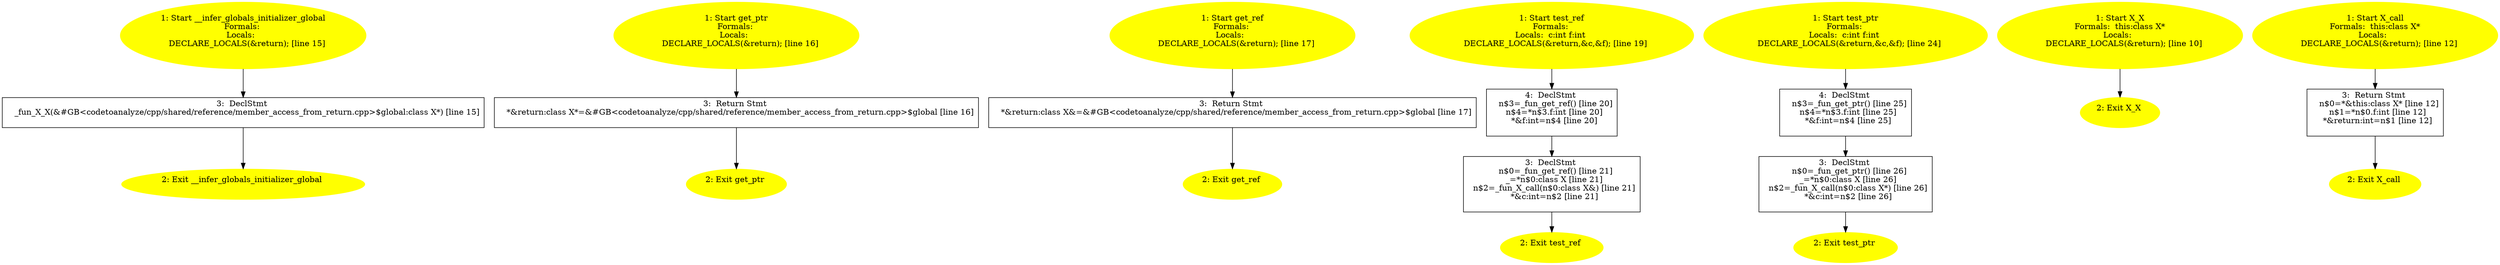 /* @generated */
digraph iCFG {
"__infer_globals_initializer_global.bdc08c089842ce08b974b22a75daf78e_1" [label="1: Start __infer_globals_initializer_global\nFormals: \nLocals:  \n   DECLARE_LOCALS(&return); [line 15]\n " color=yellow style=filled]
	

	 "__infer_globals_initializer_global.bdc08c089842ce08b974b22a75daf78e_1" -> "__infer_globals_initializer_global.bdc08c089842ce08b974b22a75daf78e_3" ;
"__infer_globals_initializer_global.bdc08c089842ce08b974b22a75daf78e_2" [label="2: Exit __infer_globals_initializer_global \n  " color=yellow style=filled]
	

"__infer_globals_initializer_global.bdc08c089842ce08b974b22a75daf78e_3" [label="3:  DeclStmt \n   _fun_X_X(&#GB<codetoanalyze/cpp/shared/reference/member_access_from_return.cpp>$global:class X*) [line 15]\n " shape="box"]
	

	 "__infer_globals_initializer_global.bdc08c089842ce08b974b22a75daf78e_3" -> "__infer_globals_initializer_global.bdc08c089842ce08b974b22a75daf78e_2" ;
"get_ptr{d41d8cd98f00b204e9800998ecf8427e_Z7get_ptrv}.79c23fccc4af78490d3b790f3bfe4b4b_1" [label="1: Start get_ptr\nFormals: \nLocals:  \n   DECLARE_LOCALS(&return); [line 16]\n " color=yellow style=filled]
	

	 "get_ptr{d41d8cd98f00b204e9800998ecf8427e_Z7get_ptrv}.79c23fccc4af78490d3b790f3bfe4b4b_1" -> "get_ptr{d41d8cd98f00b204e9800998ecf8427e_Z7get_ptrv}.79c23fccc4af78490d3b790f3bfe4b4b_3" ;
"get_ptr{d41d8cd98f00b204e9800998ecf8427e_Z7get_ptrv}.79c23fccc4af78490d3b790f3bfe4b4b_2" [label="2: Exit get_ptr \n  " color=yellow style=filled]
	

"get_ptr{d41d8cd98f00b204e9800998ecf8427e_Z7get_ptrv}.79c23fccc4af78490d3b790f3bfe4b4b_3" [label="3:  Return Stmt \n   *&return:class X*=&#GB<codetoanalyze/cpp/shared/reference/member_access_from_return.cpp>$global [line 16]\n " shape="box"]
	

	 "get_ptr{d41d8cd98f00b204e9800998ecf8427e_Z7get_ptrv}.79c23fccc4af78490d3b790f3bfe4b4b_3" -> "get_ptr{d41d8cd98f00b204e9800998ecf8427e_Z7get_ptrv}.79c23fccc4af78490d3b790f3bfe4b4b_2" ;
"get_ref{d41d8cd98f00b204e9800998ecf8427e_Z7get_refv}.bbbf241bd8d761aafd6f3adea16247b8_1" [label="1: Start get_ref\nFormals: \nLocals:  \n   DECLARE_LOCALS(&return); [line 17]\n " color=yellow style=filled]
	

	 "get_ref{d41d8cd98f00b204e9800998ecf8427e_Z7get_refv}.bbbf241bd8d761aafd6f3adea16247b8_1" -> "get_ref{d41d8cd98f00b204e9800998ecf8427e_Z7get_refv}.bbbf241bd8d761aafd6f3adea16247b8_3" ;
"get_ref{d41d8cd98f00b204e9800998ecf8427e_Z7get_refv}.bbbf241bd8d761aafd6f3adea16247b8_2" [label="2: Exit get_ref \n  " color=yellow style=filled]
	

"get_ref{d41d8cd98f00b204e9800998ecf8427e_Z7get_refv}.bbbf241bd8d761aafd6f3adea16247b8_3" [label="3:  Return Stmt \n   *&return:class X&=&#GB<codetoanalyze/cpp/shared/reference/member_access_from_return.cpp>$global [line 17]\n " shape="box"]
	

	 "get_ref{d41d8cd98f00b204e9800998ecf8427e_Z7get_refv}.bbbf241bd8d761aafd6f3adea16247b8_3" -> "get_ref{d41d8cd98f00b204e9800998ecf8427e_Z7get_refv}.bbbf241bd8d761aafd6f3adea16247b8_2" ;
"test_ref{d41d8cd98f00b204e9800998ecf8427e_Z8test_refv}.00ae903ec76106232cfb760d7c58e99e_1" [label="1: Start test_ref\nFormals: \nLocals:  c:int f:int \n   DECLARE_LOCALS(&return,&c,&f); [line 19]\n " color=yellow style=filled]
	

	 "test_ref{d41d8cd98f00b204e9800998ecf8427e_Z8test_refv}.00ae903ec76106232cfb760d7c58e99e_1" -> "test_ref{d41d8cd98f00b204e9800998ecf8427e_Z8test_refv}.00ae903ec76106232cfb760d7c58e99e_4" ;
"test_ref{d41d8cd98f00b204e9800998ecf8427e_Z8test_refv}.00ae903ec76106232cfb760d7c58e99e_2" [label="2: Exit test_ref \n  " color=yellow style=filled]
	

"test_ref{d41d8cd98f00b204e9800998ecf8427e_Z8test_refv}.00ae903ec76106232cfb760d7c58e99e_3" [label="3:  DeclStmt \n   n$0=_fun_get_ref() [line 21]\n  _=*n$0:class X [line 21]\n  n$2=_fun_X_call(n$0:class X&) [line 21]\n  *&c:int=n$2 [line 21]\n " shape="box"]
	

	 "test_ref{d41d8cd98f00b204e9800998ecf8427e_Z8test_refv}.00ae903ec76106232cfb760d7c58e99e_3" -> "test_ref{d41d8cd98f00b204e9800998ecf8427e_Z8test_refv}.00ae903ec76106232cfb760d7c58e99e_2" ;
"test_ref{d41d8cd98f00b204e9800998ecf8427e_Z8test_refv}.00ae903ec76106232cfb760d7c58e99e_4" [label="4:  DeclStmt \n   n$3=_fun_get_ref() [line 20]\n  n$4=*n$3.f:int [line 20]\n  *&f:int=n$4 [line 20]\n " shape="box"]
	

	 "test_ref{d41d8cd98f00b204e9800998ecf8427e_Z8test_refv}.00ae903ec76106232cfb760d7c58e99e_4" -> "test_ref{d41d8cd98f00b204e9800998ecf8427e_Z8test_refv}.00ae903ec76106232cfb760d7c58e99e_3" ;
"test_ptr{d41d8cd98f00b204e9800998ecf8427e_Z8test_ptrv}.54501b574aafef92905574577880c5c8_1" [label="1: Start test_ptr\nFormals: \nLocals:  c:int f:int \n   DECLARE_LOCALS(&return,&c,&f); [line 24]\n " color=yellow style=filled]
	

	 "test_ptr{d41d8cd98f00b204e9800998ecf8427e_Z8test_ptrv}.54501b574aafef92905574577880c5c8_1" -> "test_ptr{d41d8cd98f00b204e9800998ecf8427e_Z8test_ptrv}.54501b574aafef92905574577880c5c8_4" ;
"test_ptr{d41d8cd98f00b204e9800998ecf8427e_Z8test_ptrv}.54501b574aafef92905574577880c5c8_2" [label="2: Exit test_ptr \n  " color=yellow style=filled]
	

"test_ptr{d41d8cd98f00b204e9800998ecf8427e_Z8test_ptrv}.54501b574aafef92905574577880c5c8_3" [label="3:  DeclStmt \n   n$0=_fun_get_ptr() [line 26]\n  _=*n$0:class X [line 26]\n  n$2=_fun_X_call(n$0:class X*) [line 26]\n  *&c:int=n$2 [line 26]\n " shape="box"]
	

	 "test_ptr{d41d8cd98f00b204e9800998ecf8427e_Z8test_ptrv}.54501b574aafef92905574577880c5c8_3" -> "test_ptr{d41d8cd98f00b204e9800998ecf8427e_Z8test_ptrv}.54501b574aafef92905574577880c5c8_2" ;
"test_ptr{d41d8cd98f00b204e9800998ecf8427e_Z8test_ptrv}.54501b574aafef92905574577880c5c8_4" [label="4:  DeclStmt \n   n$3=_fun_get_ptr() [line 25]\n  n$4=*n$3.f:int [line 25]\n  *&f:int=n$4 [line 25]\n " shape="box"]
	

	 "test_ptr{d41d8cd98f00b204e9800998ecf8427e_Z8test_ptrv}.54501b574aafef92905574577880c5c8_4" -> "test_ptr{d41d8cd98f00b204e9800998ecf8427e_Z8test_ptrv}.54501b574aafef92905574577880c5c8_3" ;
"X_X{_ZN1XC1Ev}.dbc1390b15606562094682699e12caba_1" [label="1: Start X_X\nFormals:  this:class X*\nLocals:  \n   DECLARE_LOCALS(&return); [line 10]\n " color=yellow style=filled]
	

	 "X_X{_ZN1XC1Ev}.dbc1390b15606562094682699e12caba_1" -> "X_X{_ZN1XC1Ev}.dbc1390b15606562094682699e12caba_2" ;
"X_X{_ZN1XC1Ev}.dbc1390b15606562094682699e12caba_2" [label="2: Exit X_X \n  " color=yellow style=filled]
	

"X_call(_ZN1X4callEv).e5f54fa192c076ff324e30be8054f005_1" [label="1: Start X_call\nFormals:  this:class X*\nLocals:  \n   DECLARE_LOCALS(&return); [line 12]\n " color=yellow style=filled]
	

	 "X_call(_ZN1X4callEv).e5f54fa192c076ff324e30be8054f005_1" -> "X_call(_ZN1X4callEv).e5f54fa192c076ff324e30be8054f005_3" ;
"X_call(_ZN1X4callEv).e5f54fa192c076ff324e30be8054f005_2" [label="2: Exit X_call \n  " color=yellow style=filled]
	

"X_call(_ZN1X4callEv).e5f54fa192c076ff324e30be8054f005_3" [label="3:  Return Stmt \n   n$0=*&this:class X* [line 12]\n  n$1=*n$0.f:int [line 12]\n  *&return:int=n$1 [line 12]\n " shape="box"]
	

	 "X_call(_ZN1X4callEv).e5f54fa192c076ff324e30be8054f005_3" -> "X_call(_ZN1X4callEv).e5f54fa192c076ff324e30be8054f005_2" ;
}
